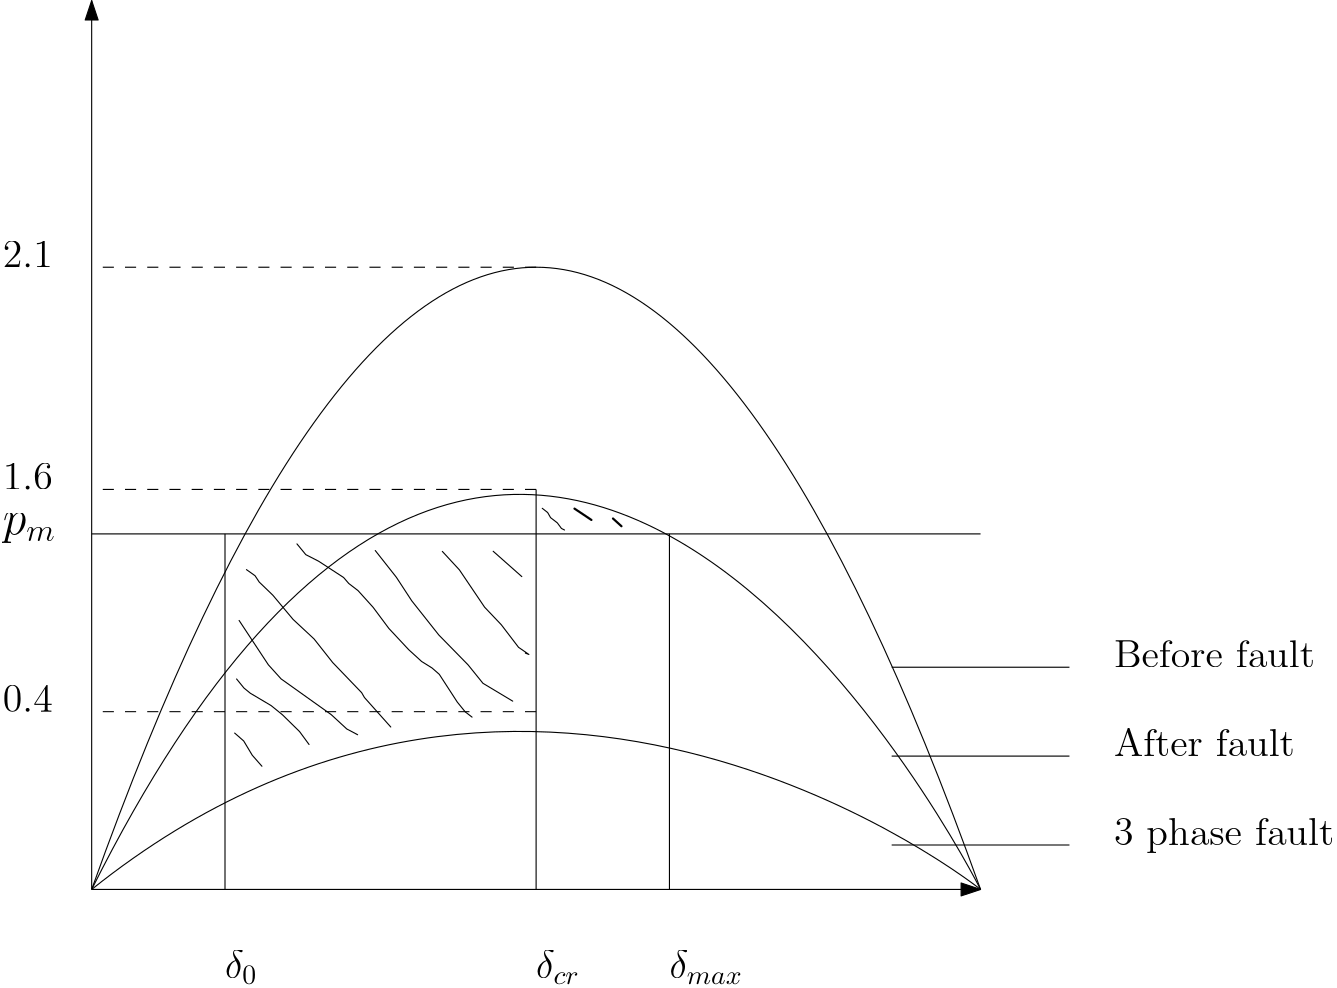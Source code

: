 <?xml version="1.0"?>
<!DOCTYPE ipe SYSTEM "ipe.dtd">
<ipe version="70218" creator="Ipe 7.2.27">
<info created="D:20230815140235" modified="D:20230815140235"/>
<ipestyle name="basic">
<symbol name="arrow/arc(spx)">
<path stroke="sym-stroke" fill="sym-stroke" pen="sym-pen">
0 0 m
-1 0.333 l
-1 -0.333 l
h
</path>
</symbol>
<symbol name="arrow/farc(spx)">
<path stroke="sym-stroke" fill="white" pen="sym-pen">
0 0 m
-1 0.333 l
-1 -0.333 l
h
</path>
</symbol>
<symbol name="arrow/ptarc(spx)">
<path stroke="sym-stroke" fill="sym-stroke" pen="sym-pen">
0 0 m
-1 0.333 l
-0.8 0 l
-1 -0.333 l
h
</path>
</symbol>
<symbol name="arrow/fptarc(spx)">
<path stroke="sym-stroke" fill="white" pen="sym-pen">
0 0 m
-1 0.333 l
-0.8 0 l
-1 -0.333 l
h
</path>
</symbol>
<symbol name="mark/circle(sx)" transformations="translations">
<path fill="sym-stroke">
0.6 0 0 0.6 0 0 e
0.4 0 0 0.4 0 0 e
</path>
</symbol>
<symbol name="mark/disk(sx)" transformations="translations">
<path fill="sym-stroke">
0.6 0 0 0.6 0 0 e
</path>
</symbol>
<symbol name="mark/fdisk(sfx)" transformations="translations">
<group>
<path fill="sym-fill">
0.5 0 0 0.5 0 0 e
</path>
<path fill="sym-stroke" fillrule="eofill">
0.6 0 0 0.6 0 0 e
0.4 0 0 0.4 0 0 e
</path>
</group>
</symbol>
<symbol name="mark/box(sx)" transformations="translations">
<path fill="sym-stroke" fillrule="eofill">
-0.6 -0.6 m
0.6 -0.6 l
0.6 0.6 l
-0.6 0.6 l
h
-0.4 -0.4 m
0.4 -0.4 l
0.4 0.4 l
-0.4 0.4 l
h
</path>
</symbol>
<symbol name="mark/square(sx)" transformations="translations">
<path fill="sym-stroke">
-0.6 -0.6 m
0.6 -0.6 l
0.6 0.6 l
-0.6 0.6 l
h
</path>
</symbol>
<symbol name="mark/fsquare(sfx)" transformations="translations">
<group>
<path fill="sym-fill">
-0.5 -0.5 m
0.5 -0.5 l
0.5 0.5 l
-0.5 0.5 l
h
</path>
<path fill="sym-stroke" fillrule="eofill">
-0.6 -0.6 m
0.6 -0.6 l
0.6 0.6 l
-0.6 0.6 l
h
-0.4 -0.4 m
0.4 -0.4 l
0.4 0.4 l
-0.4 0.4 l
h
</path>
</group>
</symbol>
<symbol name="mark/cross(sx)" transformations="translations">
<group>
<path fill="sym-stroke">
-0.43 -0.57 m
0.57 0.43 l
0.43 0.57 l
-0.57 -0.43 l
h
</path>
<path fill="sym-stroke">
-0.43 0.57 m
0.57 -0.43 l
0.43 -0.57 l
-0.57 0.43 l
h
</path>
</group>
</symbol>
<symbol name="arrow/fnormal(spx)">
<path stroke="sym-stroke" fill="white" pen="sym-pen">
0 0 m
-1 0.333 l
-1 -0.333 l
h
</path>
</symbol>
<symbol name="arrow/pointed(spx)">
<path stroke="sym-stroke" fill="sym-stroke" pen="sym-pen">
0 0 m
-1 0.333 l
-0.8 0 l
-1 -0.333 l
h
</path>
</symbol>
<symbol name="arrow/fpointed(spx)">
<path stroke="sym-stroke" fill="white" pen="sym-pen">
0 0 m
-1 0.333 l
-0.8 0 l
-1 -0.333 l
h
</path>
</symbol>
<symbol name="arrow/linear(spx)">
<path stroke="sym-stroke" pen="sym-pen">
-1 0.333 m
0 0 l
-1 -0.333 l
</path>
</symbol>
<symbol name="arrow/fdouble(spx)">
<path stroke="sym-stroke" fill="white" pen="sym-pen">
0 0 m
-1 0.333 l
-1 -0.333 l
h
-1 0 m
-2 0.333 l
-2 -0.333 l
h
</path>
</symbol>
<symbol name="arrow/double(spx)">
<path stroke="sym-stroke" fill="sym-stroke" pen="sym-pen">
0 0 m
-1 0.333 l
-1 -0.333 l
h
-1 0 m
-2 0.333 l
-2 -0.333 l
h
</path>
</symbol>
<symbol name="arrow/mid-normal(spx)">
<path stroke="sym-stroke" fill="sym-stroke" pen="sym-pen">
0.5 0 m
-0.5 0.333 l
-0.5 -0.333 l
h
</path>
</symbol>
<symbol name="arrow/mid-fnormal(spx)">
<path stroke="sym-stroke" fill="white" pen="sym-pen">
0.5 0 m
-0.5 0.333 l
-0.5 -0.333 l
h
</path>
</symbol>
<symbol name="arrow/mid-pointed(spx)">
<path stroke="sym-stroke" fill="sym-stroke" pen="sym-pen">
0.5 0 m
-0.5 0.333 l
-0.3 0 l
-0.5 -0.333 l
h
</path>
</symbol>
<symbol name="arrow/mid-fpointed(spx)">
<path stroke="sym-stroke" fill="white" pen="sym-pen">
0.5 0 m
-0.5 0.333 l
-0.3 0 l
-0.5 -0.333 l
h
</path>
</symbol>
<symbol name="arrow/mid-double(spx)">
<path stroke="sym-stroke" fill="sym-stroke" pen="sym-pen">
1 0 m
0 0.333 l
0 -0.333 l
h
0 0 m
-1 0.333 l
-1 -0.333 l
h
</path>
</symbol>
<symbol name="arrow/mid-fdouble(spx)">
<path stroke="sym-stroke" fill="white" pen="sym-pen">
1 0 m
0 0.333 l
0 -0.333 l
h
0 0 m
-1 0.333 l
-1 -0.333 l
h
</path>
</symbol>
<anglesize name="22.5 deg" value="22.5"/>
<anglesize name="30 deg" value="30"/>
<anglesize name="45 deg" value="45"/>
<anglesize name="60 deg" value="60"/>
<anglesize name="90 deg" value="90"/>
<arrowsize name="large" value="10"/>
<arrowsize name="small" value="5"/>
<arrowsize name="tiny" value="3"/>
<color name="blue" value="0 0 1"/>
<color name="brown" value="0.647 0.165 0.165"/>
<color name="darkblue" value="0 0 0.545"/>
<color name="darkcyan" value="0 0.545 0.545"/>
<color name="darkgray" value="0.663"/>
<color name="darkgreen" value="0 0.392 0"/>
<color name="darkmagenta" value="0.545 0 0.545"/>
<color name="darkorange" value="1 0.549 0"/>
<color name="darkred" value="0.545 0 0"/>
<color name="gold" value="1 0.843 0"/>
<color name="gray" value="0.745"/>
<color name="green" value="0 1 0"/>
<color name="lightblue" value="0.678 0.847 0.902"/>
<color name="lightcyan" value="0.878 1 1"/>
<color name="lightgray" value="0.827"/>
<color name="lightgreen" value="0.565 0.933 0.565"/>
<color name="lightyellow" value="1 1 0.878"/>
<color name="navy" value="0 0 0.502"/>
<color name="orange" value="1 0.647 0"/>
<color name="pink" value="1 0.753 0.796"/>
<color name="purple" value="0.627 0.125 0.941"/>
<color name="red" value="1 0 0"/>
<color name="seagreen" value="0.18 0.545 0.341"/>
<color name="turquoise" value="0.251 0.878 0.816"/>
<color name="violet" value="0.933 0.51 0.933"/>
<color name="yellow" value="1 1 0"/>
<dashstyle name="dash dot dotted" value="[4 2 1 2 1 2] 0"/>
<dashstyle name="dash dotted" value="[4 2 1 2] 0"/>
<dashstyle name="dashed" value="[4] 0"/>
<dashstyle name="dotted" value="[1 3] 0"/>
<gridsize name="10 pts (~3.5 mm)" value="10"/>
<gridsize name="14 pts (~5 mm)" value="14"/>
<gridsize name="16 pts (~6 mm)" value="16"/>
<gridsize name="20 pts (~7 mm)" value="20"/>
<gridsize name="28 pts (~10 mm)" value="28"/>
<gridsize name="32 pts (~12 mm)" value="32"/>
<gridsize name="4 pts" value="4"/>
<gridsize name="56 pts (~20 mm)" value="56"/>
<gridsize name="8 pts (~3 mm)" value="8"/>
<opacity name="10%" value="0.1"/>
<opacity name="30%" value="0.3"/>
<opacity name="50%" value="0.5"/>
<opacity name="75%" value="0.75"/>
<pen name="fat" value="1.2"/>
<pen name="heavier" value="0.8"/>
<pen name="ultrafat" value="2"/>
<symbolsize name="large" value="5"/>
<symbolsize name="small" value="2"/>
<symbolsize name="tiny" value="1.1"/>
<textsize name="Huge" value="\Huge"/>
<textsize name="LARGE" value="\LARGE"/>
<textsize name="Large" value="\Large"/>
<textsize name="footnote" value="\footnotesize"/>
<textsize name="huge" value="\huge"/>
<textsize name="large" value="\large"/>
<textsize name="script" value="\scriptsize"/>
<textsize name="small" value="\small"/>
<textsize name="tiny" value="\tiny"/>
<textstyle name="center" begin="\begin{center}" end="\end{center}"/>
<textstyle name="item" begin="\begin{itemize}\item{}" end="\end{itemize}"/>
<textstyle name="itemize" begin="\begin{itemize}" end="\end{itemize}"/>
<tiling name="falling" angle="-60" step="4" width="1"/>
<tiling name="rising" angle="30" step="4" width="1"/>
</ipestyle>
<page>
<layer name="alpha"/>
<view layers="alpha" active="alpha"/>
<path layer="alpha" stroke="black" arrow="normal/normal">
128 384 m
128 704 l
</path>
<path stroke="black" arrow="normal/normal">
128 384 m
448 384 l
</path>
<path stroke="black">
128 384 m
288 512
448 384
448 384 c
</path>
<path stroke="black">
128 384 m
288 704
448 384
448 384 c
</path>
<path stroke="black">
128 384 m
288 832
448 384 c
</path>
<path stroke="black" dash="dashed">
288 448 m
128 448 l
</path>
<path stroke="black" dash="dashed">
288 528 m
128 528 l
</path>
<path stroke="black" dash="dashed">
288 608 m
128 608 l
</path>
<path stroke="black">
128 512 m
448 512 l
</path>
<path stroke="black">
176 512 m
176 384 l
</path>
<path stroke="black">
288 384 m
288 528 l
</path>
<path stroke="black">
336 512 m
336 384 l
</path>
<path stroke="black" cap="1" join="1">
179.483 440.288 m
182.726 437.458 l
185.825 432.298 l
189.291 428.357 l
</path>
<path stroke="black" cap="1" join="1">
180.174 459.763 m
182.827 456.508 l
185.112 454.635 l
192.627 450.172 l
196.716 446.843 l
202.853 440.821 l
206.25 436.19 l
</path>
<path stroke="black" cap="1" join="1">
181.081 480.825 m
191.602 464.88 l
196.199 459.79 l
214.253 446.92 l
219.835 441.771 l
223.738 439.697 l
</path>
<path stroke="black" cap="1" join="1">
183.73 499.132 m
186.814 496.943 l
188.321 494.658 l
193.219 489.93 l
200.494 481.229 l
208.071 474.17 l
214.773 465.677 l
225.198 454.834 l
226.2 453.088 l
235.671 442.481 l
</path>
<path stroke="black" cap="1" join="1">
201.909 508.393 m
205.087 504.527 l
209.69 502.167 l
218.706 496.292 l
220.552 494.144 l
223.902 491.572 l
229.309 485.579 l
234.99 477.962 l
242.116 470.328 l
246.793 466.058 l
250.545 463.719 l
253.144 461.44 l
259.635 451.434 l
262.504 447.897 l
264.934 446.038 l
</path>
<path stroke="black" cap="1" join="1">
230.095 505.999 m
237.691 496.378 l
243.228 487.907 l
252.977 475.599 l
263.513 464.841 l
268.864 458.209 l
279.57 451.792 l
</path>
<path stroke="black" cap="1" join="1">
254.244 505.686 m
260.381 499.052 l
269.452 485.618 l
275.468 479.287 l
281.674 471.163 l
285.398 468.598 l
284.142 469.073 l
</path>
<path stroke="black" cap="1" join="1">
272.551 505.738 m
282.846 496.627 l
</path>
<path stroke="black" cap="1" join="1">
290.214 521.207 m
292.165 519.674 l
293.204 517.847 l
295.641 515.963 l
297.12 513.958 l
298.226 513.401 l
</path>
<path stroke="black" pen="0.8" cap="1" join="1">
301.821 521.089 m
307.901 517.026 l
</path>
<path stroke="black" pen="0.8" cap="1" join="1">
315.678 517.53 m
318.721 514.763 l
</path>
<text transformations="translations" pos="96 512" stroke="black" type="label" width="19.198" height="7.41" depth="3.35" valign="baseline" size="LARGE" style="math">p_m</text>
<text transformations="translations" pos="96 528" stroke="black" type="label" width="17.949" height="9.245" depth="0" valign="baseline" size="Large" style="math">1.6</text>
<text transformations="translations" pos="96 608" stroke="black" type="label" width="17.949" height="9.245" depth="0" valign="baseline" size="Large" style="math">2.1</text>
<text transformations="translations" pos="176 352" stroke="black" type="label" width="11.701" height="9.965" depth="2.15" valign="baseline" size="Large" style="math">\delta_0</text>
<text transformations="translations" pos="288 352" stroke="black" type="label" width="15.803" height="9.965" depth="2.15" valign="baseline" size="Large" style="math">\delta_{cr}</text>
<text transformations="translations" pos="336 352" stroke="black" type="label" width="26.427" height="9.965" depth="2.15" valign="baseline" size="Large" style="math">\delta_{max}</text>
<text transformations="translations" pos="96 448" stroke="black" type="label" width="17.949" height="9.245" depth="0" valign="baseline" size="Large" style="math">0.4</text>
<path stroke="black">
416 400 m
480 400 l
</path>
<path stroke="black">
416 432 m
480 432 l
</path>
<path stroke="black">
416 464 m
480 464 l
</path>
<text transformations="translations" pos="496 464" stroke="black" type="label" width="72.379" height="9.963" depth="0" valign="baseline" size="Large">Before fault</text>
<text transformations="translations" pos="496 432" stroke="black" type="label" width="65.158" height="9.963" depth="0" valign="baseline" size="Large">After fault</text>
<text transformations="translations" pos="496 400" stroke="black" type="label" width="79.288" height="9.962" depth="2.79" valign="baseline" size="Large">3 phase fault</text>
</page>
</ipe>
